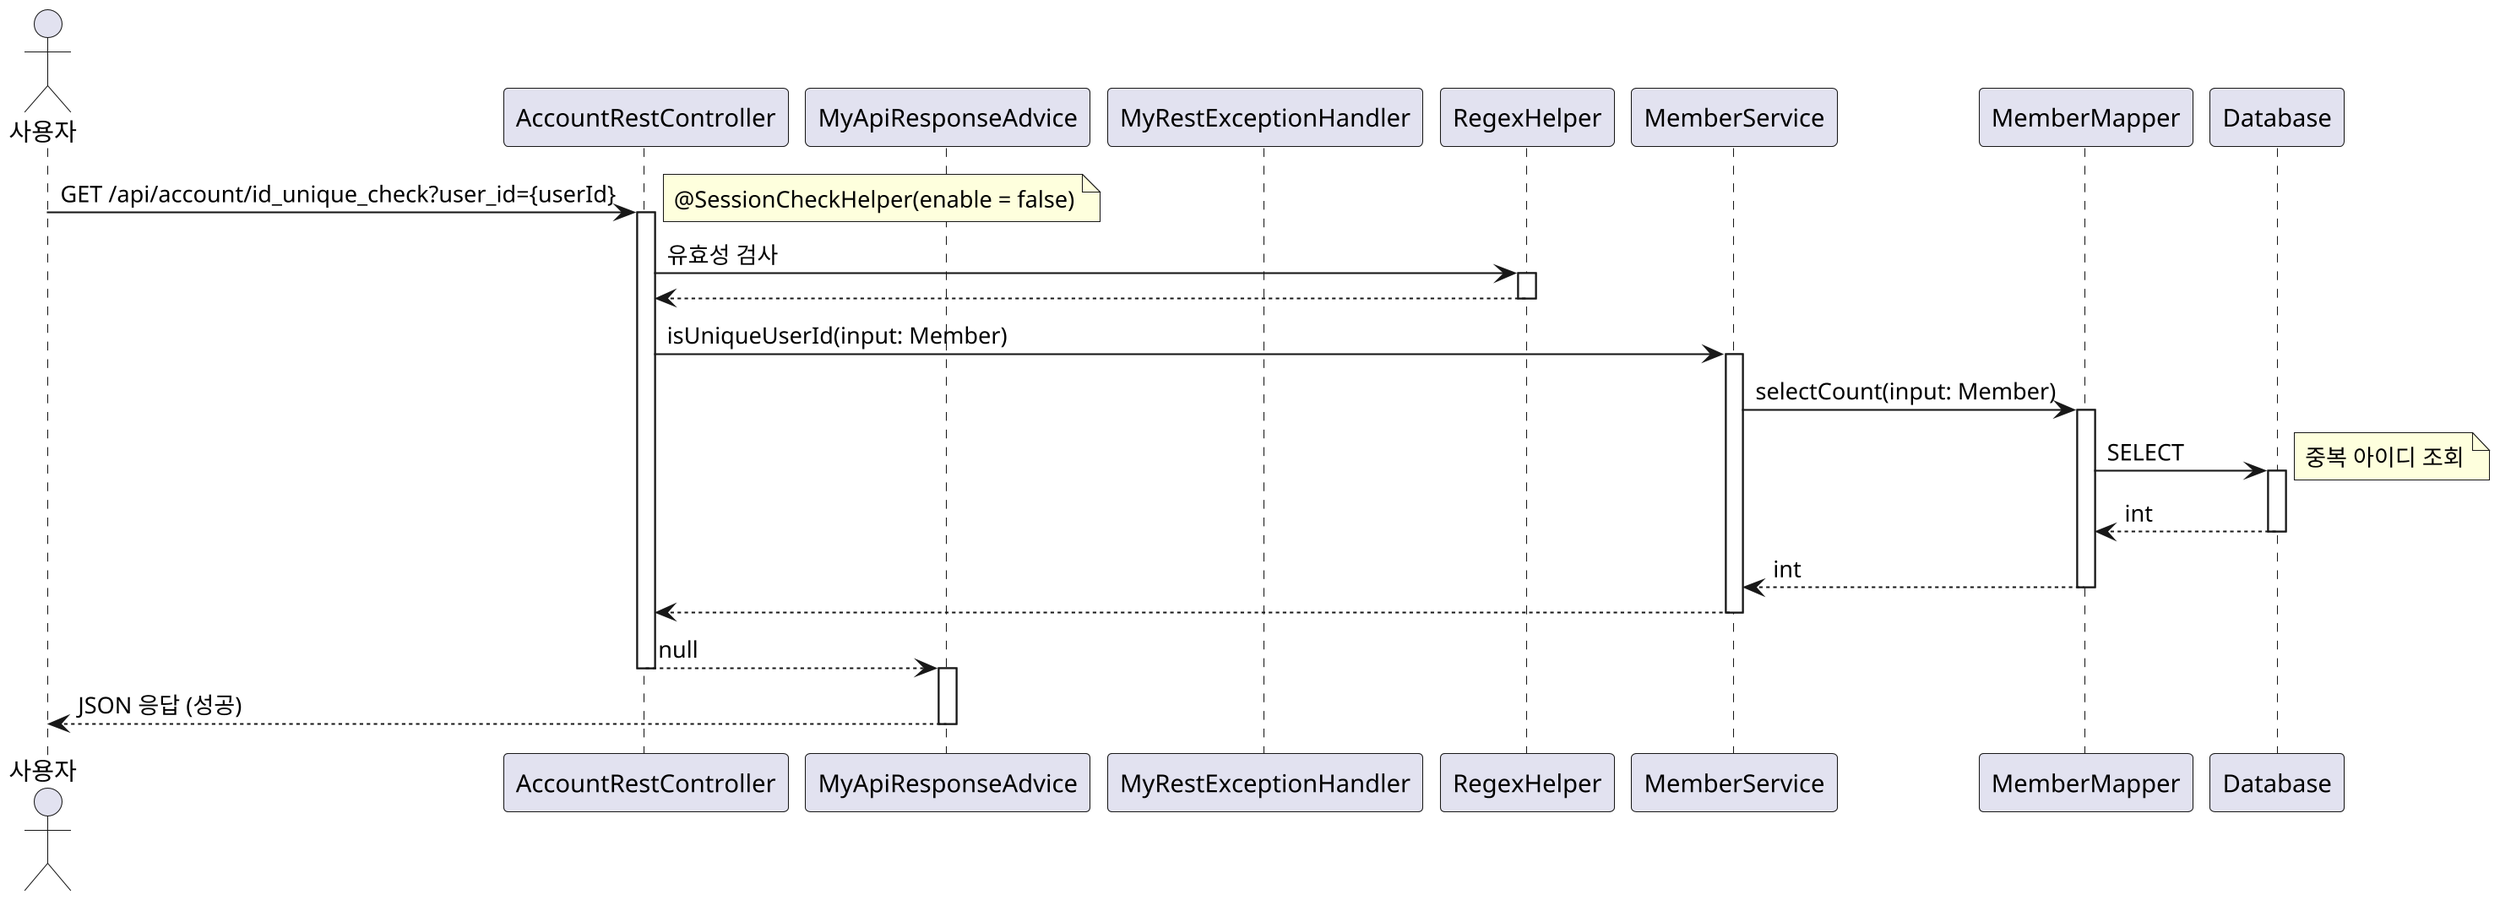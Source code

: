 @startuml
skinparam dpi 200

actor Actor as "사용자"
participant AccountRestController
participant MyApiResponseAdvice
participant MyRestExceptionHandler
participant RegexHelper
participant MemberService
participant MemberMapper
participant Database

Actor -> AccountRestController: GET /api/account/id_unique_check?user_id={userId}
activate AccountRestController
note right: @SessionCheckHelper(enable = false)

AccountRestController -> RegexHelper: 유효성 검사
activate RegexHelper
RegexHelper --> AccountRestController
deactivate RegexHelper

AccountRestController -> MemberService: isUniqueUserId(input: Member)
activate MemberService
MemberService -> MemberMapper: selectCount(input: Member)
activate MemberMapper
MemberMapper -> Database: SELECT
activate Database
note right: 중복 아이디 조회
Database --> MemberMapper: int
deactivate Database
MemberMapper --> MemberService: int
deactivate MemberMapper
MemberService --> AccountRestController
deactivate MemberService

AccountRestController --> MyApiResponseAdvice: null
deactivate AccountRestController
activate MyApiResponseAdvice
MyApiResponseAdvice --> Actor: JSON 응답 (성공)
deactivate MyApiResponseAdvice

@enduml
